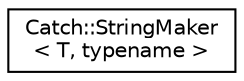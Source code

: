 digraph "Graphical Class Hierarchy"
{
  edge [fontname="Helvetica",fontsize="10",labelfontname="Helvetica",labelfontsize="10"];
  node [fontname="Helvetica",fontsize="10",shape=record];
  rankdir="LR";
  Node0 [label="Catch::StringMaker\l\< T, typename \>",height=0.2,width=0.4,color="black", fillcolor="white", style="filled",URL="$structCatch_1_1StringMaker.html"];
}
